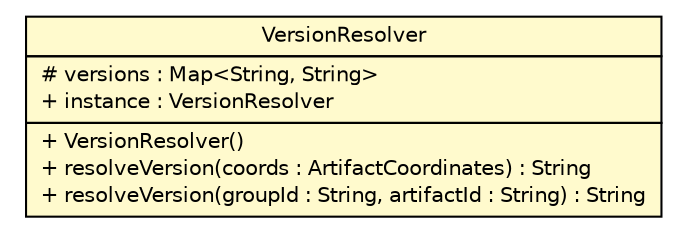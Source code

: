 #!/usr/local/bin/dot
#
# Class diagram 
# Generated by UMLGraph version R5_6 (http://www.umlgraph.org/)
#

digraph G {
	edge [fontname="Helvetica",fontsize=10,labelfontname="Helvetica",labelfontsize=10];
	node [fontname="Helvetica",fontsize=10,shape=plaintext];
	nodesep=0.25;
	ranksep=0.5;
	// sorcer.resolver.VersionResolver
	c625863 [label=<<table title="sorcer.resolver.VersionResolver" border="0" cellborder="1" cellspacing="0" cellpadding="2" port="p" bgcolor="lemonChiffon" href="./VersionResolver.html">
		<tr><td><table border="0" cellspacing="0" cellpadding="1">
<tr><td align="center" balign="center"> VersionResolver </td></tr>
		</table></td></tr>
		<tr><td><table border="0" cellspacing="0" cellpadding="1">
<tr><td align="left" balign="left"> # versions : Map&lt;String, String&gt; </td></tr>
<tr><td align="left" balign="left"> + instance : VersionResolver </td></tr>
		</table></td></tr>
		<tr><td><table border="0" cellspacing="0" cellpadding="1">
<tr><td align="left" balign="left"> + VersionResolver() </td></tr>
<tr><td align="left" balign="left"> + resolveVersion(coords : ArtifactCoordinates) : String </td></tr>
<tr><td align="left" balign="left"> + resolveVersion(groupId : String, artifactId : String) : String </td></tr>
		</table></td></tr>
		</table>>, URL="./VersionResolver.html", fontname="Helvetica", fontcolor="black", fontsize=10.0];
}

